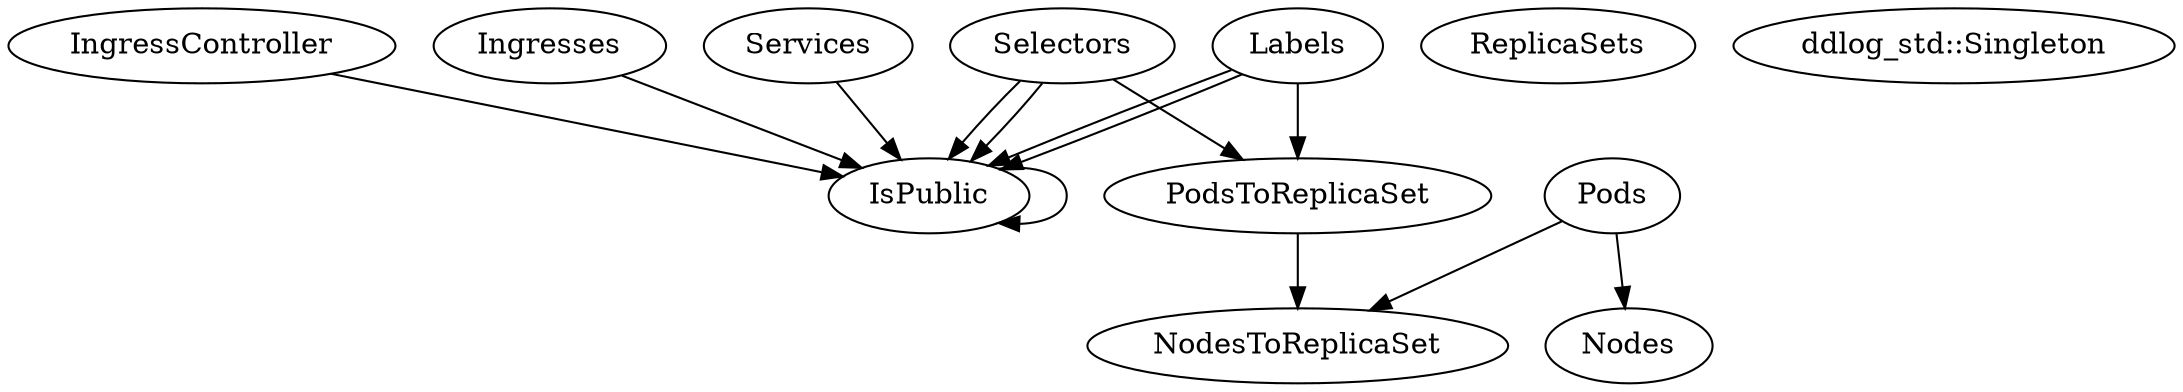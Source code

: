 digraph {
    0 [label=IngressController];
    1 [label=Ingresses];
    2 [label=IsPublic];
    3 [label=Labels];
    4 [label=Nodes];
    5 [label=NodesToReplicaSet];
    6 [label=Pods];
    7 [label=PodsToReplicaSet];
    8 [label=ReplicaSets];
    9 [label=Selectors];
    10 [label=Services];
    11 [label="ddlog_std::Singleton"];
    0 -> 2;
    1 -> 2;
    2 -> 2;
    3 -> 2;
    3 -> 2;
    3 -> 7;
    6 -> 4;
    6 -> 5;
    7 -> 5;
    9 -> 2;
    9 -> 2;
    9 -> 7;
    10 -> 2;
}